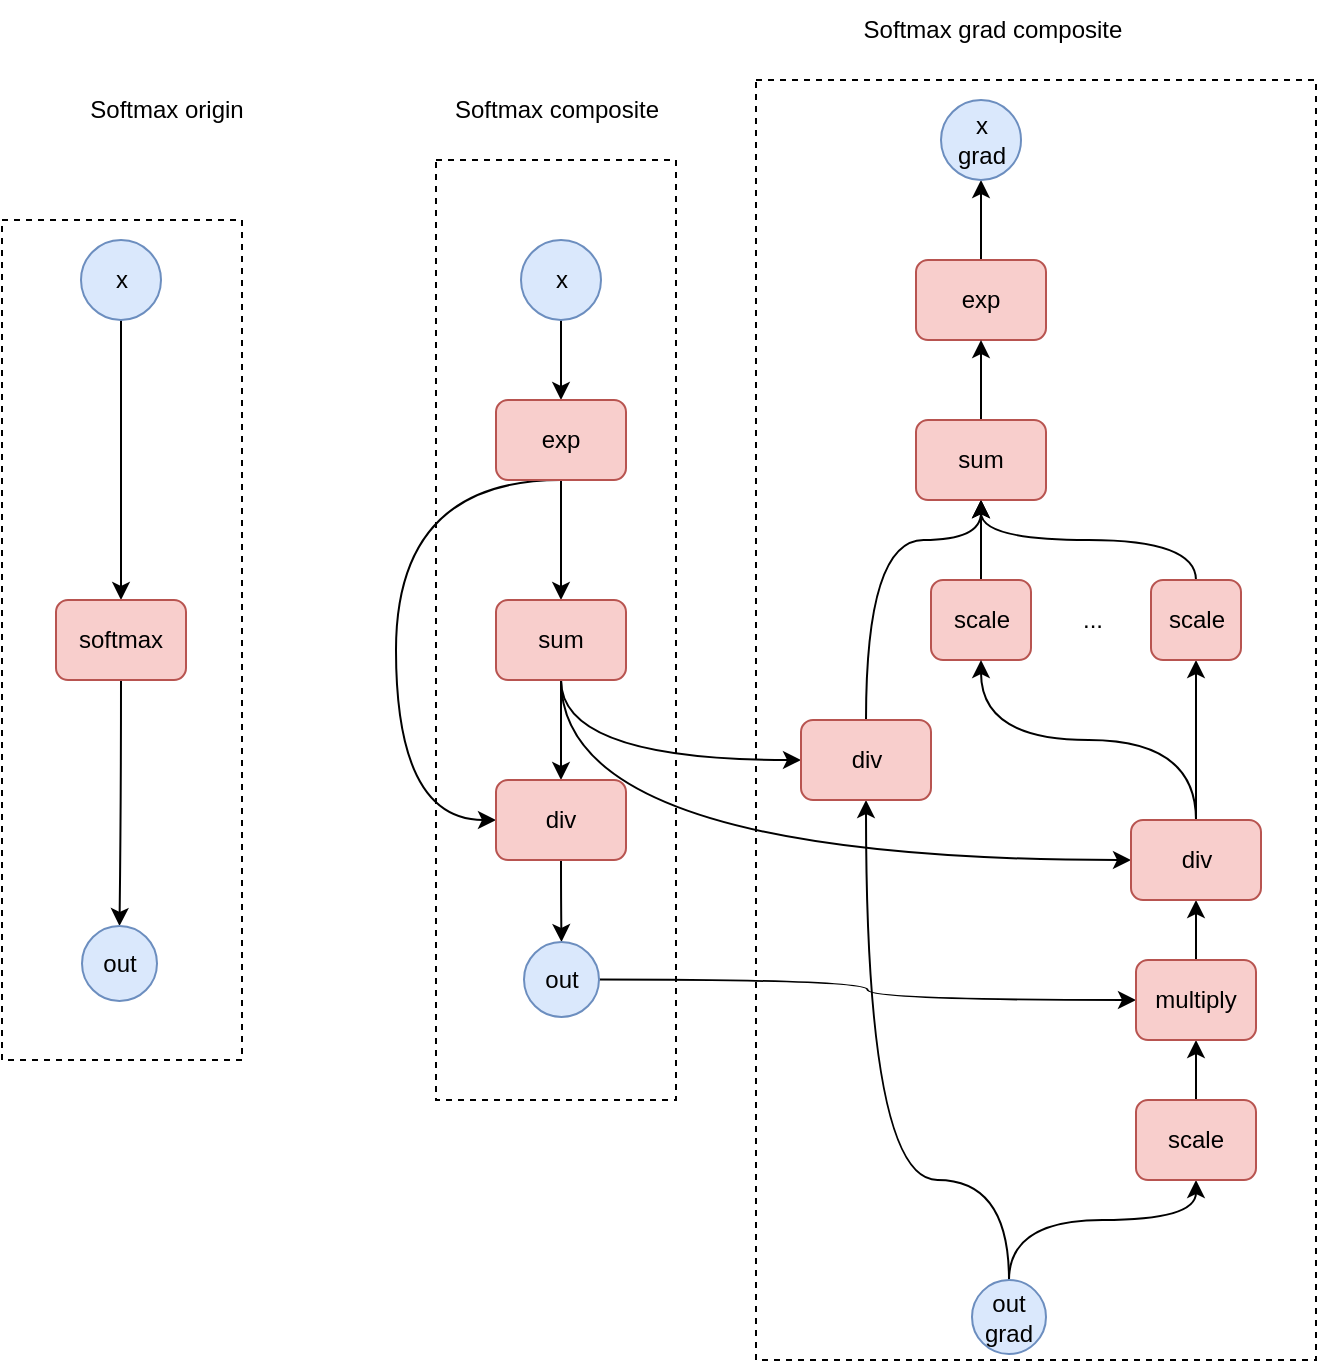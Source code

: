 <mxfile version="20.8.1" type="github">
  <diagram id="dvemrpaAXQauvoc0vY_x" name="Page-1">
    <mxGraphModel dx="2074" dy="771" grid="1" gridSize="10" guides="1" tooltips="1" connect="1" arrows="1" fold="1" page="1" pageScale="1" pageWidth="850" pageHeight="1100" math="0" shadow="0">
      <root>
        <mxCell id="0" />
        <mxCell id="1" parent="0" />
        <mxCell id="Mb6vuhOKE-QAp_bBt0Iq-68" value="" style="rounded=0;whiteSpace=wrap;html=1;dashed=1;" vertex="1" parent="1">
          <mxGeometry x="133" y="160" width="120" height="420" as="geometry" />
        </mxCell>
        <mxCell id="Mb6vuhOKE-QAp_bBt0Iq-67" value="" style="rounded=0;whiteSpace=wrap;html=1;dashed=1;" vertex="1" parent="1">
          <mxGeometry x="510" y="90" width="280" height="640" as="geometry" />
        </mxCell>
        <mxCell id="Mb6vuhOKE-QAp_bBt0Iq-63" value="" style="rounded=0;whiteSpace=wrap;html=1;dashed=1;" vertex="1" parent="1">
          <mxGeometry x="350" y="130" width="120" height="470" as="geometry" />
        </mxCell>
        <mxCell id="Mb6vuhOKE-QAp_bBt0Iq-5" value="" style="edgeStyle=orthogonalEdgeStyle;orthogonalLoop=1;jettySize=auto;html=1;exitX=0.5;exitY=1;exitDx=0;exitDy=0;curved=1;" edge="1" parent="1" source="Mb6vuhOKE-QAp_bBt0Iq-15" target="Mb6vuhOKE-QAp_bBt0Iq-2">
          <mxGeometry relative="1" as="geometry">
            <mxPoint x="412.5" y="210" as="sourcePoint" />
          </mxGeometry>
        </mxCell>
        <mxCell id="Mb6vuhOKE-QAp_bBt0Iq-16" style="edgeStyle=orthogonalEdgeStyle;orthogonalLoop=1;jettySize=auto;html=1;exitX=0.5;exitY=1;exitDx=0;exitDy=0;entryX=0;entryY=0.5;entryDx=0;entryDy=0;curved=1;" edge="1" parent="1" source="Mb6vuhOKE-QAp_bBt0Iq-2" target="Mb6vuhOKE-QAp_bBt0Iq-4">
          <mxGeometry relative="1" as="geometry">
            <Array as="points">
              <mxPoint x="330" y="290" />
              <mxPoint x="330" y="460" />
            </Array>
          </mxGeometry>
        </mxCell>
        <mxCell id="Mb6vuhOKE-QAp_bBt0Iq-17" style="edgeStyle=orthogonalEdgeStyle;orthogonalLoop=1;jettySize=auto;html=1;exitX=0.5;exitY=1;exitDx=0;exitDy=0;entryX=0.5;entryY=0;entryDx=0;entryDy=0;curved=1;" edge="1" parent="1" source="Mb6vuhOKE-QAp_bBt0Iq-2" target="Mb6vuhOKE-QAp_bBt0Iq-3">
          <mxGeometry relative="1" as="geometry" />
        </mxCell>
        <mxCell id="Mb6vuhOKE-QAp_bBt0Iq-33" style="edgeStyle=orthogonalEdgeStyle;orthogonalLoop=1;jettySize=auto;html=1;exitX=0.5;exitY=1;exitDx=0;exitDy=0;entryX=0;entryY=0.5;entryDx=0;entryDy=0;curved=1;" edge="1" parent="1" source="Mb6vuhOKE-QAp_bBt0Iq-3" target="Mb6vuhOKE-QAp_bBt0Iq-32">
          <mxGeometry relative="1" as="geometry">
            <Array as="points">
              <mxPoint x="413" y="430" />
            </Array>
          </mxGeometry>
        </mxCell>
        <mxCell id="Mb6vuhOKE-QAp_bBt0Iq-2" value="exp" style="rounded=1;whiteSpace=wrap;html=1;fillColor=#f8cecc;strokeColor=#b85450;" vertex="1" parent="1">
          <mxGeometry x="380" y="250" width="65" height="40" as="geometry" />
        </mxCell>
        <mxCell id="Mb6vuhOKE-QAp_bBt0Iq-18" style="edgeStyle=orthogonalEdgeStyle;orthogonalLoop=1;jettySize=auto;html=1;exitX=0.5;exitY=1;exitDx=0;exitDy=0;entryX=0.5;entryY=0;entryDx=0;entryDy=0;curved=1;" edge="1" parent="1" source="Mb6vuhOKE-QAp_bBt0Iq-3" target="Mb6vuhOKE-QAp_bBt0Iq-4">
          <mxGeometry relative="1" as="geometry" />
        </mxCell>
        <mxCell id="Mb6vuhOKE-QAp_bBt0Iq-48" style="edgeStyle=orthogonalEdgeStyle;curved=1;orthogonalLoop=1;jettySize=auto;html=1;exitX=0.5;exitY=1;exitDx=0;exitDy=0;entryX=0;entryY=0.5;entryDx=0;entryDy=0;" edge="1" parent="1" source="Mb6vuhOKE-QAp_bBt0Iq-3" target="Mb6vuhOKE-QAp_bBt0Iq-46">
          <mxGeometry relative="1" as="geometry" />
        </mxCell>
        <mxCell id="Mb6vuhOKE-QAp_bBt0Iq-3" value="sum" style="rounded=1;whiteSpace=wrap;html=1;fillColor=#f8cecc;strokeColor=#b85450;" vertex="1" parent="1">
          <mxGeometry x="380" y="350" width="65" height="40" as="geometry" />
        </mxCell>
        <mxCell id="Mb6vuhOKE-QAp_bBt0Iq-20" style="edgeStyle=orthogonalEdgeStyle;orthogonalLoop=1;jettySize=auto;html=1;exitX=0.5;exitY=1;exitDx=0;exitDy=0;entryX=0.5;entryY=0;entryDx=0;entryDy=0;curved=1;" edge="1" parent="1" source="Mb6vuhOKE-QAp_bBt0Iq-4" target="Mb6vuhOKE-QAp_bBt0Iq-19">
          <mxGeometry relative="1" as="geometry" />
        </mxCell>
        <mxCell id="Mb6vuhOKE-QAp_bBt0Iq-4" value="div" style="rounded=1;whiteSpace=wrap;html=1;fillColor=#f8cecc;strokeColor=#b85450;" vertex="1" parent="1">
          <mxGeometry x="380" y="440" width="65" height="40" as="geometry" />
        </mxCell>
        <mxCell id="Mb6vuhOKE-QAp_bBt0Iq-7" value="" style="edgeStyle=orthogonalEdgeStyle;orthogonalLoop=1;jettySize=auto;html=1;entryX=0.5;entryY=0;entryDx=0;entryDy=0;curved=1;" edge="1" parent="1" source="Mb6vuhOKE-QAp_bBt0Iq-8" target="Mb6vuhOKE-QAp_bBt0Iq-12">
          <mxGeometry relative="1" as="geometry">
            <mxPoint x="192.5" y="260" as="targetPoint" />
          </mxGeometry>
        </mxCell>
        <mxCell id="Mb6vuhOKE-QAp_bBt0Iq-8" value="x" style="ellipse;whiteSpace=wrap;html=1;aspect=fixed;fillColor=#dae8fc;strokeColor=#6c8ebf;" vertex="1" parent="1">
          <mxGeometry x="172.5" y="170" width="40" height="40" as="geometry" />
        </mxCell>
        <mxCell id="Mb6vuhOKE-QAp_bBt0Iq-14" style="edgeStyle=orthogonalEdgeStyle;orthogonalLoop=1;jettySize=auto;html=1;exitX=0.5;exitY=1;exitDx=0;exitDy=0;curved=1;" edge="1" parent="1" source="Mb6vuhOKE-QAp_bBt0Iq-12" target="Mb6vuhOKE-QAp_bBt0Iq-13">
          <mxGeometry relative="1" as="geometry" />
        </mxCell>
        <mxCell id="Mb6vuhOKE-QAp_bBt0Iq-12" value="softmax" style="rounded=1;whiteSpace=wrap;html=1;fillColor=#f8cecc;strokeColor=#b85450;" vertex="1" parent="1">
          <mxGeometry x="160" y="350" width="65" height="40" as="geometry" />
        </mxCell>
        <mxCell id="Mb6vuhOKE-QAp_bBt0Iq-13" value="out" style="ellipse;whiteSpace=wrap;html=1;aspect=fixed;fillColor=#dae8fc;strokeColor=#6c8ebf;" vertex="1" parent="1">
          <mxGeometry x="173" y="513" width="37.5" height="37.5" as="geometry" />
        </mxCell>
        <mxCell id="Mb6vuhOKE-QAp_bBt0Iq-15" value="x" style="ellipse;whiteSpace=wrap;html=1;aspect=fixed;fillColor=#dae8fc;strokeColor=#6c8ebf;" vertex="1" parent="1">
          <mxGeometry x="392.5" y="170" width="40" height="40" as="geometry" />
        </mxCell>
        <mxCell id="Mb6vuhOKE-QAp_bBt0Iq-62" style="edgeStyle=orthogonalEdgeStyle;curved=1;orthogonalLoop=1;jettySize=auto;html=1;exitX=1;exitY=0.5;exitDx=0;exitDy=0;entryX=0;entryY=0.5;entryDx=0;entryDy=0;" edge="1" parent="1" source="Mb6vuhOKE-QAp_bBt0Iq-19" target="Mb6vuhOKE-QAp_bBt0Iq-43">
          <mxGeometry relative="1" as="geometry" />
        </mxCell>
        <mxCell id="Mb6vuhOKE-QAp_bBt0Iq-19" value="out" style="ellipse;whiteSpace=wrap;html=1;aspect=fixed;fillColor=#dae8fc;strokeColor=#6c8ebf;" vertex="1" parent="1">
          <mxGeometry x="394" y="521" width="37.5" height="37.5" as="geometry" />
        </mxCell>
        <mxCell id="Mb6vuhOKE-QAp_bBt0Iq-61" style="edgeStyle=orthogonalEdgeStyle;curved=1;orthogonalLoop=1;jettySize=auto;html=1;exitX=0.5;exitY=0;exitDx=0;exitDy=0;entryX=0.5;entryY=1;entryDx=0;entryDy=0;" edge="1" parent="1" source="Mb6vuhOKE-QAp_bBt0Iq-24" target="Mb6vuhOKE-QAp_bBt0Iq-29">
          <mxGeometry relative="1" as="geometry" />
        </mxCell>
        <mxCell id="Mb6vuhOKE-QAp_bBt0Iq-24" value="exp" style="rounded=1;whiteSpace=wrap;html=1;fillColor=#f8cecc;strokeColor=#b85450;" vertex="1" parent="1">
          <mxGeometry x="590" y="180" width="65" height="40" as="geometry" />
        </mxCell>
        <mxCell id="Mb6vuhOKE-QAp_bBt0Iq-57" style="edgeStyle=orthogonalEdgeStyle;curved=1;orthogonalLoop=1;jettySize=auto;html=1;exitX=0.5;exitY=0;exitDx=0;exitDy=0;entryX=0.5;entryY=1;entryDx=0;entryDy=0;" edge="1" parent="1" source="Mb6vuhOKE-QAp_bBt0Iq-26" target="Mb6vuhOKE-QAp_bBt0Iq-52">
          <mxGeometry relative="1" as="geometry" />
        </mxCell>
        <mxCell id="Mb6vuhOKE-QAp_bBt0Iq-26" value="scale" style="rounded=1;whiteSpace=wrap;html=1;fillColor=#f8cecc;strokeColor=#b85450;" vertex="1" parent="1">
          <mxGeometry x="597.5" y="340" width="50" height="40" as="geometry" />
        </mxCell>
        <mxCell id="Mb6vuhOKE-QAp_bBt0Iq-29" value="x&lt;br&gt;grad" style="ellipse;whiteSpace=wrap;html=1;aspect=fixed;fillColor=#dae8fc;strokeColor=#6c8ebf;" vertex="1" parent="1">
          <mxGeometry x="602.5" y="100" width="40" height="40" as="geometry" />
        </mxCell>
        <mxCell id="Mb6vuhOKE-QAp_bBt0Iq-35" style="edgeStyle=orthogonalEdgeStyle;curved=1;orthogonalLoop=1;jettySize=auto;html=1;exitX=0.5;exitY=0;exitDx=0;exitDy=0;entryX=0.5;entryY=1;entryDx=0;entryDy=0;" edge="1" parent="1" source="Mb6vuhOKE-QAp_bBt0Iq-30" target="Mb6vuhOKE-QAp_bBt0Iq-32">
          <mxGeometry relative="1" as="geometry">
            <Array as="points">
              <mxPoint x="637" y="640" />
              <mxPoint x="565" y="640" />
            </Array>
          </mxGeometry>
        </mxCell>
        <mxCell id="Mb6vuhOKE-QAp_bBt0Iq-42" style="edgeStyle=orthogonalEdgeStyle;curved=1;orthogonalLoop=1;jettySize=auto;html=1;exitX=0.5;exitY=0;exitDx=0;exitDy=0;entryX=0.5;entryY=1;entryDx=0;entryDy=0;" edge="1" parent="1" source="Mb6vuhOKE-QAp_bBt0Iq-30" target="Mb6vuhOKE-QAp_bBt0Iq-41">
          <mxGeometry relative="1" as="geometry">
            <Array as="points">
              <mxPoint x="637" y="660" />
              <mxPoint x="730" y="660" />
            </Array>
          </mxGeometry>
        </mxCell>
        <mxCell id="Mb6vuhOKE-QAp_bBt0Iq-30" value="out&lt;br&gt;grad" style="ellipse;whiteSpace=wrap;html=1;aspect=fixed;fillColor=#dae8fc;strokeColor=#6c8ebf;" vertex="1" parent="1">
          <mxGeometry x="618" y="690" width="37" height="37" as="geometry" />
        </mxCell>
        <mxCell id="Mb6vuhOKE-QAp_bBt0Iq-38" style="edgeStyle=orthogonalEdgeStyle;curved=1;orthogonalLoop=1;jettySize=auto;html=1;exitX=0.5;exitY=0;exitDx=0;exitDy=0;entryX=0.5;entryY=1;entryDx=0;entryDy=0;" edge="1" parent="1" source="Mb6vuhOKE-QAp_bBt0Iq-32" target="Mb6vuhOKE-QAp_bBt0Iq-52">
          <mxGeometry relative="1" as="geometry">
            <Array as="points">
              <mxPoint x="565" y="320" />
              <mxPoint x="623" y="320" />
            </Array>
          </mxGeometry>
        </mxCell>
        <mxCell id="Mb6vuhOKE-QAp_bBt0Iq-32" value="div" style="rounded=1;whiteSpace=wrap;html=1;fillColor=#f8cecc;strokeColor=#b85450;" vertex="1" parent="1">
          <mxGeometry x="532.5" y="410" width="65" height="40" as="geometry" />
        </mxCell>
        <mxCell id="Mb6vuhOKE-QAp_bBt0Iq-44" style="edgeStyle=orthogonalEdgeStyle;curved=1;orthogonalLoop=1;jettySize=auto;html=1;exitX=0.5;exitY=0;exitDx=0;exitDy=0;entryX=0.5;entryY=1;entryDx=0;entryDy=0;" edge="1" parent="1" source="Mb6vuhOKE-QAp_bBt0Iq-41" target="Mb6vuhOKE-QAp_bBt0Iq-43">
          <mxGeometry relative="1" as="geometry" />
        </mxCell>
        <mxCell id="Mb6vuhOKE-QAp_bBt0Iq-41" value="scale" style="rounded=1;whiteSpace=wrap;html=1;fillColor=#f8cecc;strokeColor=#b85450;" vertex="1" parent="1">
          <mxGeometry x="700" y="600" width="60" height="40" as="geometry" />
        </mxCell>
        <mxCell id="Mb6vuhOKE-QAp_bBt0Iq-47" style="edgeStyle=orthogonalEdgeStyle;curved=1;orthogonalLoop=1;jettySize=auto;html=1;exitX=0.5;exitY=0;exitDx=0;exitDy=0;entryX=0.5;entryY=1;entryDx=0;entryDy=0;" edge="1" parent="1" source="Mb6vuhOKE-QAp_bBt0Iq-43" target="Mb6vuhOKE-QAp_bBt0Iq-46">
          <mxGeometry relative="1" as="geometry" />
        </mxCell>
        <mxCell id="Mb6vuhOKE-QAp_bBt0Iq-43" value="multiply" style="rounded=1;whiteSpace=wrap;html=1;fillColor=#f8cecc;strokeColor=#b85450;" vertex="1" parent="1">
          <mxGeometry x="700" y="530" width="60" height="40" as="geometry" />
        </mxCell>
        <mxCell id="Mb6vuhOKE-QAp_bBt0Iq-49" style="edgeStyle=orthogonalEdgeStyle;curved=1;orthogonalLoop=1;jettySize=auto;html=1;exitX=0.5;exitY=0;exitDx=0;exitDy=0;entryX=0.5;entryY=1;entryDx=0;entryDy=0;" edge="1" parent="1" source="Mb6vuhOKE-QAp_bBt0Iq-46" target="Mb6vuhOKE-QAp_bBt0Iq-26">
          <mxGeometry relative="1" as="geometry" />
        </mxCell>
        <mxCell id="Mb6vuhOKE-QAp_bBt0Iq-55" style="edgeStyle=orthogonalEdgeStyle;curved=1;orthogonalLoop=1;jettySize=auto;html=1;exitX=0.5;exitY=0;exitDx=0;exitDy=0;entryX=0.5;entryY=1;entryDx=0;entryDy=0;" edge="1" parent="1" source="Mb6vuhOKE-QAp_bBt0Iq-46" target="Mb6vuhOKE-QAp_bBt0Iq-53">
          <mxGeometry relative="1" as="geometry" />
        </mxCell>
        <mxCell id="Mb6vuhOKE-QAp_bBt0Iq-46" value="div" style="rounded=1;whiteSpace=wrap;html=1;fillColor=#f8cecc;strokeColor=#b85450;" vertex="1" parent="1">
          <mxGeometry x="697.5" y="460" width="65" height="40" as="geometry" />
        </mxCell>
        <mxCell id="Mb6vuhOKE-QAp_bBt0Iq-60" style="edgeStyle=orthogonalEdgeStyle;curved=1;orthogonalLoop=1;jettySize=auto;html=1;exitX=0.5;exitY=0;exitDx=0;exitDy=0;entryX=0.5;entryY=1;entryDx=0;entryDy=0;" edge="1" parent="1" source="Mb6vuhOKE-QAp_bBt0Iq-52" target="Mb6vuhOKE-QAp_bBt0Iq-24">
          <mxGeometry relative="1" as="geometry" />
        </mxCell>
        <mxCell id="Mb6vuhOKE-QAp_bBt0Iq-52" value="sum" style="rounded=1;whiteSpace=wrap;html=1;fillColor=#f8cecc;strokeColor=#b85450;" vertex="1" parent="1">
          <mxGeometry x="590" y="260" width="65" height="40" as="geometry" />
        </mxCell>
        <mxCell id="Mb6vuhOKE-QAp_bBt0Iq-58" style="edgeStyle=orthogonalEdgeStyle;curved=1;orthogonalLoop=1;jettySize=auto;html=1;exitX=0.5;exitY=0;exitDx=0;exitDy=0;entryX=0.5;entryY=1;entryDx=0;entryDy=0;" edge="1" parent="1" source="Mb6vuhOKE-QAp_bBt0Iq-53" target="Mb6vuhOKE-QAp_bBt0Iq-52">
          <mxGeometry relative="1" as="geometry">
            <mxPoint x="640" y="320" as="targetPoint" />
          </mxGeometry>
        </mxCell>
        <mxCell id="Mb6vuhOKE-QAp_bBt0Iq-53" value="scale" style="rounded=1;whiteSpace=wrap;html=1;fillColor=#f8cecc;strokeColor=#b85450;" vertex="1" parent="1">
          <mxGeometry x="707.5" y="340" width="45" height="40" as="geometry" />
        </mxCell>
        <mxCell id="Mb6vuhOKE-QAp_bBt0Iq-54" value="..." style="text;html=1;align=center;verticalAlign=middle;resizable=0;points=[];autosize=1;strokeColor=none;fillColor=none;" vertex="1" parent="1">
          <mxGeometry x="662.5" y="345" width="30" height="30" as="geometry" />
        </mxCell>
        <mxCell id="Mb6vuhOKE-QAp_bBt0Iq-64" value="Softmax composite" style="text;html=1;align=center;verticalAlign=middle;resizable=0;points=[];autosize=1;strokeColor=none;fillColor=none;" vertex="1" parent="1">
          <mxGeometry x="345" y="90" width="130" height="30" as="geometry" />
        </mxCell>
        <mxCell id="Mb6vuhOKE-QAp_bBt0Iq-65" value="Softmax origin" style="text;html=1;align=center;verticalAlign=middle;resizable=0;points=[];autosize=1;strokeColor=none;fillColor=none;" vertex="1" parent="1">
          <mxGeometry x="165" y="90" width="100" height="30" as="geometry" />
        </mxCell>
        <mxCell id="Mb6vuhOKE-QAp_bBt0Iq-66" value="Softmax grad composite" style="text;html=1;align=center;verticalAlign=middle;resizable=0;points=[];autosize=1;strokeColor=none;fillColor=none;" vertex="1" parent="1">
          <mxGeometry x="552.5" y="50" width="150" height="30" as="geometry" />
        </mxCell>
      </root>
    </mxGraphModel>
  </diagram>
</mxfile>
